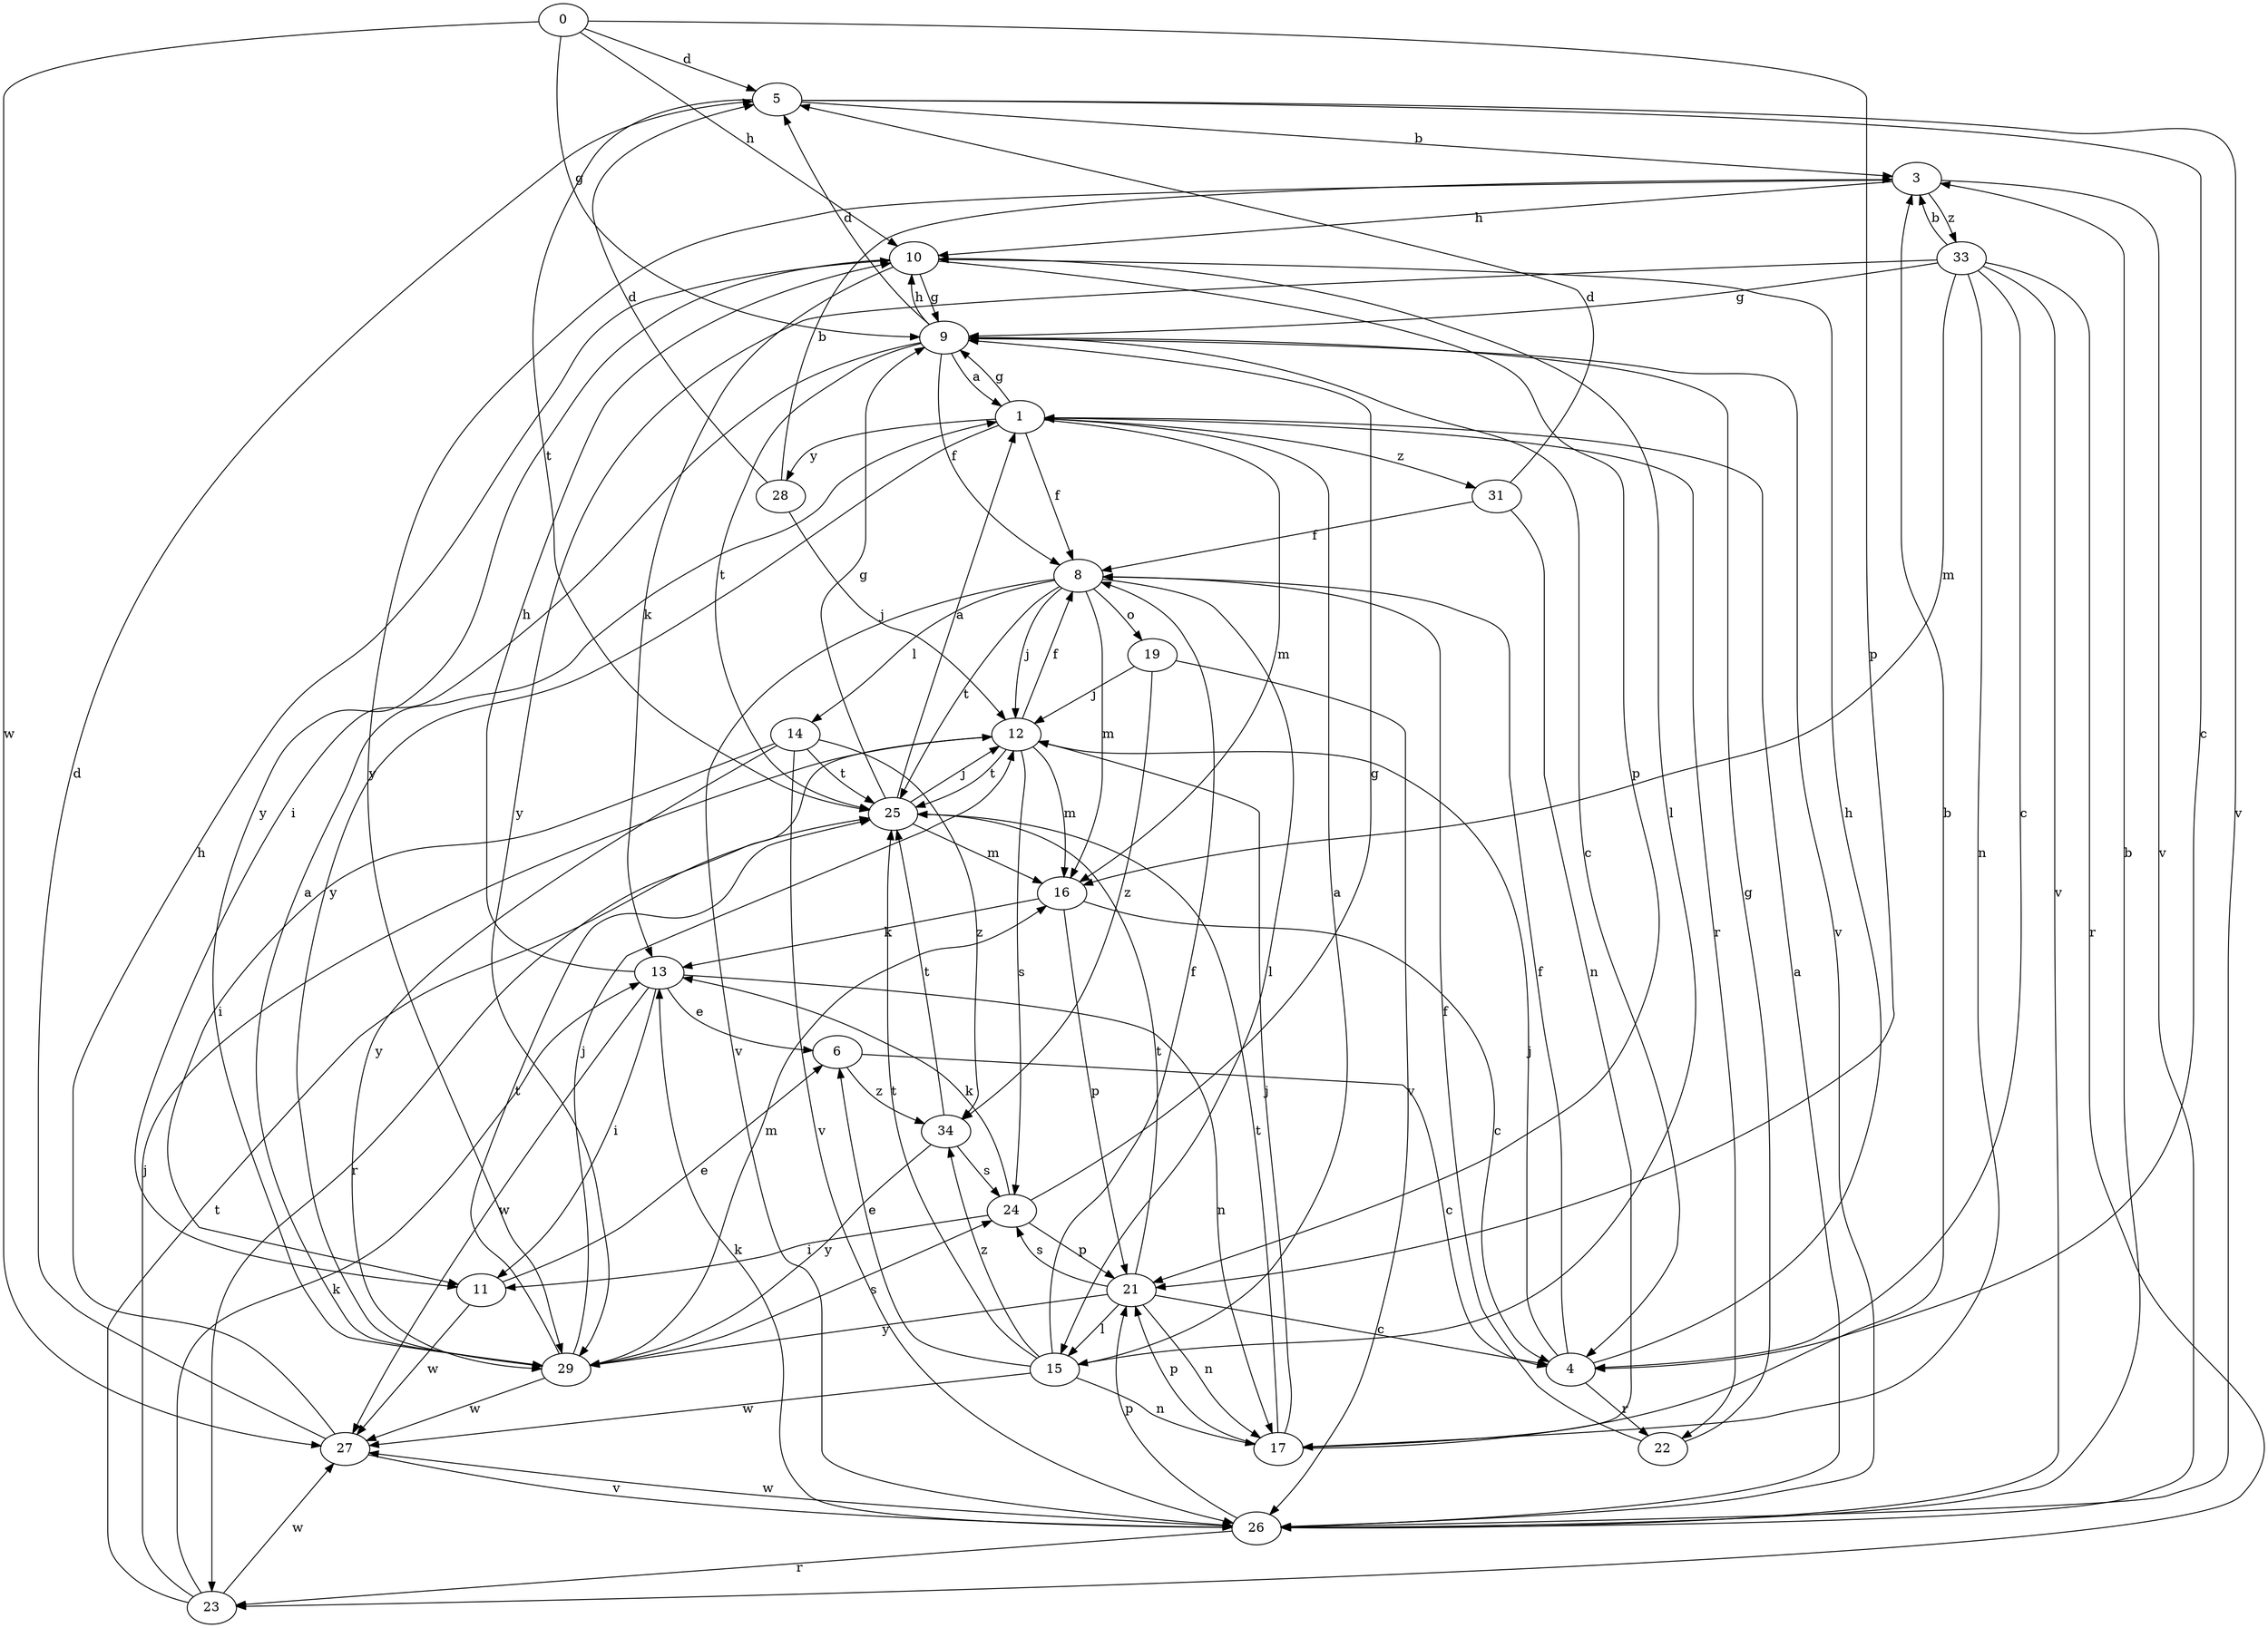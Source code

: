 strict digraph  {
0;
1;
3;
4;
5;
6;
8;
9;
10;
11;
12;
13;
14;
15;
16;
17;
19;
21;
22;
23;
24;
25;
26;
27;
28;
29;
31;
33;
34;
0 -> 5  [label=d];
0 -> 9  [label=g];
0 -> 10  [label=h];
0 -> 21  [label=p];
0 -> 27  [label=w];
1 -> 8  [label=f];
1 -> 9  [label=g];
1 -> 16  [label=m];
1 -> 22  [label=r];
1 -> 28  [label=y];
1 -> 29  [label=y];
1 -> 31  [label=z];
3 -> 10  [label=h];
3 -> 26  [label=v];
3 -> 29  [label=y];
3 -> 33  [label=z];
4 -> 8  [label=f];
4 -> 10  [label=h];
4 -> 12  [label=j];
4 -> 22  [label=r];
5 -> 3  [label=b];
5 -> 4  [label=c];
5 -> 25  [label=t];
5 -> 26  [label=v];
6 -> 4  [label=c];
6 -> 34  [label=z];
8 -> 12  [label=j];
8 -> 14  [label=l];
8 -> 15  [label=l];
8 -> 16  [label=m];
8 -> 19  [label=o];
8 -> 25  [label=t];
8 -> 26  [label=v];
9 -> 1  [label=a];
9 -> 4  [label=c];
9 -> 5  [label=d];
9 -> 8  [label=f];
9 -> 10  [label=h];
9 -> 11  [label=i];
9 -> 25  [label=t];
9 -> 26  [label=v];
10 -> 9  [label=g];
10 -> 13  [label=k];
10 -> 15  [label=l];
10 -> 21  [label=p];
10 -> 29  [label=y];
11 -> 6  [label=e];
11 -> 27  [label=w];
12 -> 8  [label=f];
12 -> 16  [label=m];
12 -> 23  [label=r];
12 -> 24  [label=s];
12 -> 25  [label=t];
13 -> 6  [label=e];
13 -> 10  [label=h];
13 -> 11  [label=i];
13 -> 17  [label=n];
13 -> 27  [label=w];
14 -> 11  [label=i];
14 -> 25  [label=t];
14 -> 26  [label=v];
14 -> 29  [label=y];
14 -> 34  [label=z];
15 -> 1  [label=a];
15 -> 6  [label=e];
15 -> 8  [label=f];
15 -> 17  [label=n];
15 -> 25  [label=t];
15 -> 27  [label=w];
15 -> 34  [label=z];
16 -> 4  [label=c];
16 -> 13  [label=k];
16 -> 21  [label=p];
17 -> 3  [label=b];
17 -> 12  [label=j];
17 -> 21  [label=p];
17 -> 25  [label=t];
19 -> 12  [label=j];
19 -> 26  [label=v];
19 -> 34  [label=z];
21 -> 4  [label=c];
21 -> 15  [label=l];
21 -> 17  [label=n];
21 -> 24  [label=s];
21 -> 25  [label=t];
21 -> 29  [label=y];
22 -> 8  [label=f];
22 -> 9  [label=g];
23 -> 12  [label=j];
23 -> 13  [label=k];
23 -> 25  [label=t];
23 -> 27  [label=w];
24 -> 9  [label=g];
24 -> 11  [label=i];
24 -> 13  [label=k];
24 -> 21  [label=p];
25 -> 1  [label=a];
25 -> 9  [label=g];
25 -> 12  [label=j];
25 -> 16  [label=m];
26 -> 1  [label=a];
26 -> 3  [label=b];
26 -> 13  [label=k];
26 -> 21  [label=p];
26 -> 23  [label=r];
26 -> 27  [label=w];
27 -> 5  [label=d];
27 -> 10  [label=h];
27 -> 26  [label=v];
28 -> 3  [label=b];
28 -> 5  [label=d];
28 -> 12  [label=j];
29 -> 1  [label=a];
29 -> 12  [label=j];
29 -> 16  [label=m];
29 -> 24  [label=s];
29 -> 25  [label=t];
29 -> 27  [label=w];
31 -> 5  [label=d];
31 -> 8  [label=f];
31 -> 17  [label=n];
33 -> 3  [label=b];
33 -> 4  [label=c];
33 -> 9  [label=g];
33 -> 16  [label=m];
33 -> 17  [label=n];
33 -> 23  [label=r];
33 -> 26  [label=v];
33 -> 29  [label=y];
34 -> 24  [label=s];
34 -> 25  [label=t];
34 -> 29  [label=y];
}
